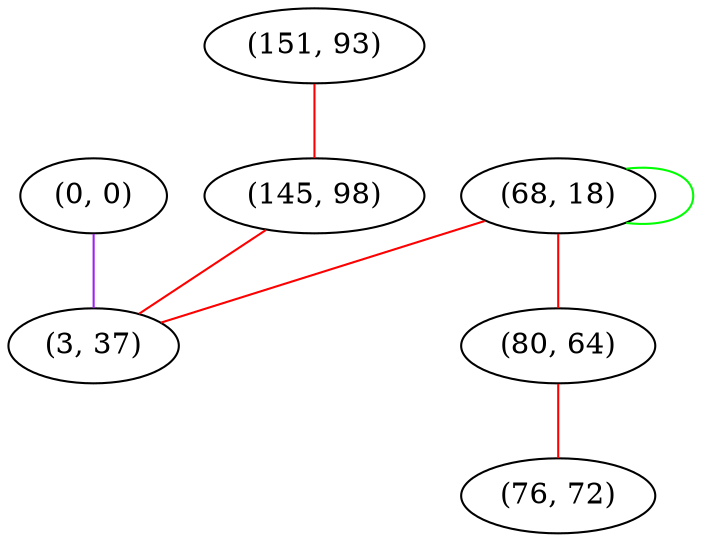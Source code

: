 graph "" {
"(0, 0)";
"(68, 18)";
"(151, 93)";
"(145, 98)";
"(80, 64)";
"(76, 72)";
"(3, 37)";
"(0, 0)" -- "(3, 37)"  [color=purple, key=0, weight=4];
"(68, 18)" -- "(68, 18)"  [color=green, key=0, weight=2];
"(68, 18)" -- "(80, 64)"  [color=red, key=0, weight=1];
"(68, 18)" -- "(3, 37)"  [color=red, key=0, weight=1];
"(151, 93)" -- "(145, 98)"  [color=red, key=0, weight=1];
"(145, 98)" -- "(3, 37)"  [color=red, key=0, weight=1];
"(80, 64)" -- "(76, 72)"  [color=red, key=0, weight=1];
}
